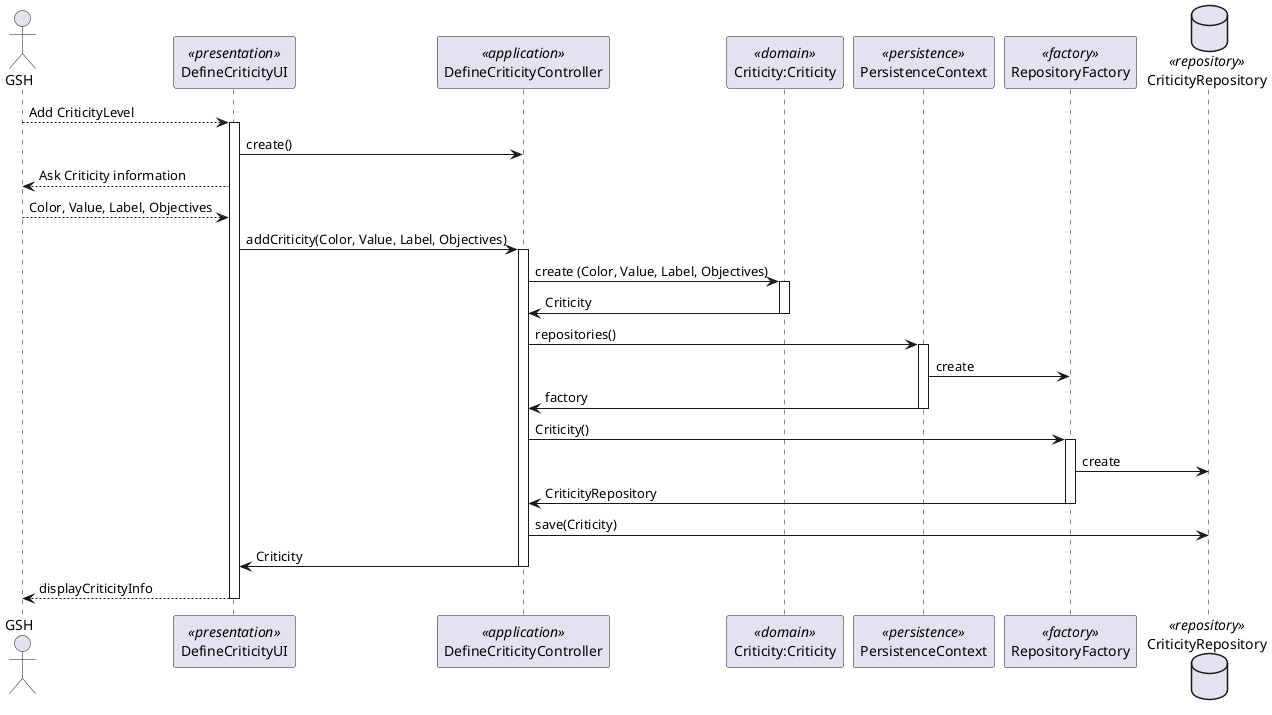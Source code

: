 @startuml

actor GSH as Actor
participant DefineCriticityUI as UI <<presentation>>
participant DefineCriticityController as Controller <<application>>
participant "Criticity:Criticity" as Domain <<domain>>
participant PersistenceContext as Persistence <<persistence>>
participant RepositoryFactory as Factory <<factory>>
database CriticityRepository as Repository <<repository>>

Actor --> UI: Add CriticityLevel
activate UI
    UI -> Controller: create()
    UI --> Actor: Ask Criticity information
    Actor --> UI: Color, Value, Label, Objectives

    UI -> Controller: addCriticity(Color, Value, Label, Objectives)

    activate Controller
        Controller -> Domain: create (Color, Value, Label, Objectives)
        activate Domain
        Domain->Controller: Criticity
        deactivate Domain
            

        Controller -> Persistence: repositories()
        activate Persistence
            Persistence -> Factory: create
            Persistence -> Controller: factory
        deactivate Persistence

        Controller -> Factory: Criticity()
        activate Factory
            Factory -> Repository: create
            Factory -> Controller: CriticityRepository
        deactivate Factory

        Controller->Repository:save(Criticity)
        Controller->UI: Criticity
    deactivate Controller

        UI-->Actor: displayCriticityInfo
deactivate UI
@enduml
